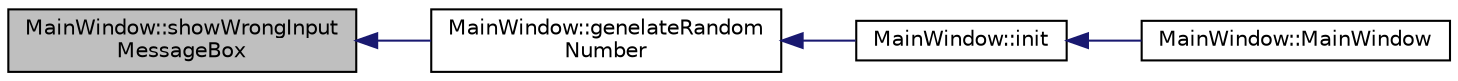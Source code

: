 digraph "MainWindow::showWrongInputMessageBox"
{
  edge [fontname="Helvetica",fontsize="10",labelfontname="Helvetica",labelfontsize="10"];
  node [fontname="Helvetica",fontsize="10",shape=record];
  rankdir="LR";
  Node45 [label="MainWindow::showWrongInput\lMessageBox",height=0.2,width=0.4,color="black", fillcolor="grey75", style="filled", fontcolor="black"];
  Node45 -> Node46 [dir="back",color="midnightblue",fontsize="10",style="solid",fontname="Helvetica"];
  Node46 [label="MainWindow::genelateRandom\lNumber",height=0.2,width=0.4,color="black", fillcolor="white", style="filled",URL="$class_main_window.html#a02558647ad7d371d5499604f2786e745"];
  Node46 -> Node47 [dir="back",color="midnightblue",fontsize="10",style="solid",fontname="Helvetica"];
  Node47 [label="MainWindow::init",height=0.2,width=0.4,color="black", fillcolor="white", style="filled",URL="$class_main_window.html#a671e7e5b0a3a7a3fb1cf44c5c8377952"];
  Node47 -> Node48 [dir="back",color="midnightblue",fontsize="10",style="solid",fontname="Helvetica"];
  Node48 [label="MainWindow::MainWindow",height=0.2,width=0.4,color="black", fillcolor="white", style="filled",URL="$class_main_window.html#a8b244be8b7b7db1b08de2a2acb9409db"];
}

